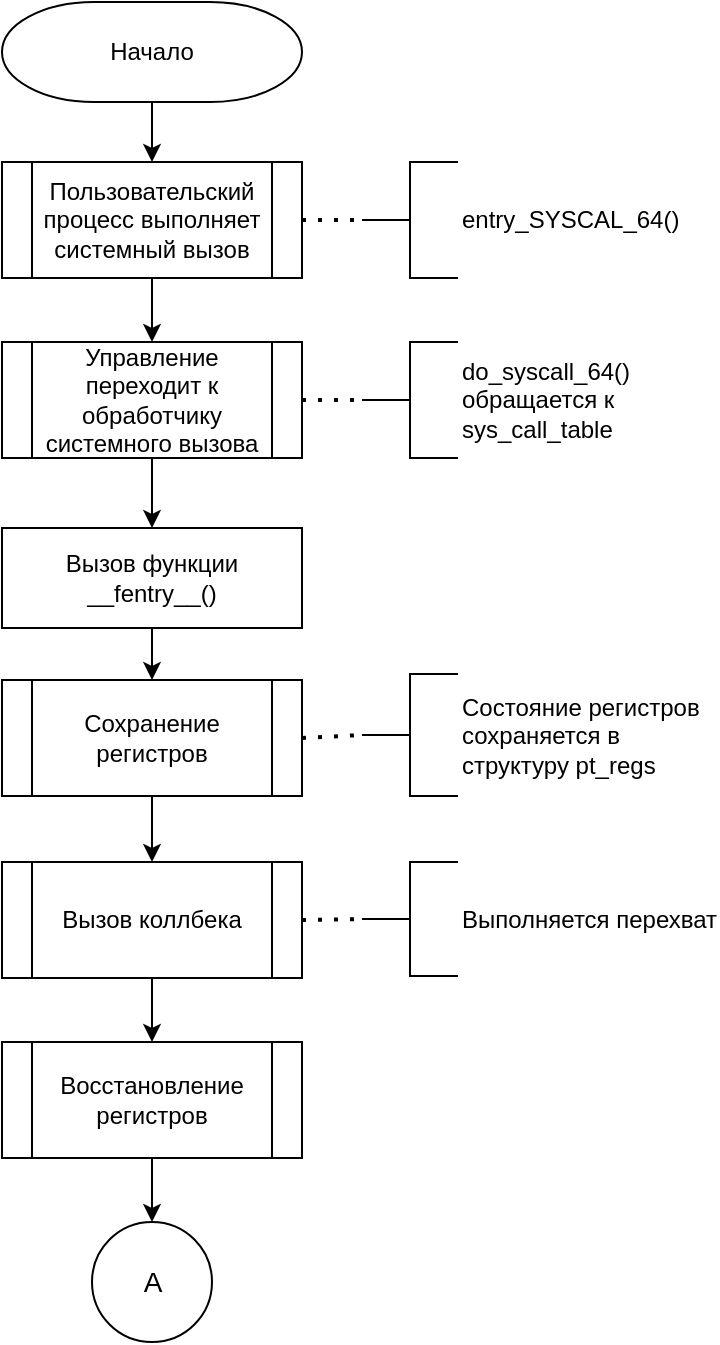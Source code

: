 <mxfile version="13.9.9" type="device" pages="2"><diagram id="XN_bnA_cdbdg3OwsIDdU" name="Page-1"><mxGraphModel dx="1564" dy="994" grid="1" gridSize="10" guides="1" tooltips="1" connect="1" arrows="1" fold="1" page="1" pageScale="1" pageWidth="850" pageHeight="1100" math="0" shadow="0"><root><mxCell id="0"/><mxCell id="1" parent="0"/><mxCell id="Hvl8VktLfkNslC70__kW-2" value="Начало" style="strokeWidth=1;html=1;shape=mxgraph.flowchart.terminator;whiteSpace=wrap;" parent="1" vertex="1"><mxGeometry x="311" y="130" width="150" height="50" as="geometry"/></mxCell><mxCell id="Hvl8VktLfkNslC70__kW-5" value="Вызов функции __fentry__()" style="rounded=0;whiteSpace=wrap;html=1;" parent="1" vertex="1"><mxGeometry x="311" y="393" width="150" height="50" as="geometry"/></mxCell><mxCell id="Hvl8VktLfkNslC70__kW-15" value="" style="endArrow=classic;html=1;rounded=0;exitX=0.5;exitY=1;exitDx=0;exitDy=0;exitPerimeter=0;entryX=0.5;entryY=0;entryDx=0;entryDy=0;" parent="1" source="Hvl8VktLfkNslC70__kW-2" edge="1"><mxGeometry width="50" height="50" relative="1" as="geometry"><mxPoint x="591" y="370" as="sourcePoint"/><mxPoint x="386" y="210" as="targetPoint"/></mxGeometry></mxCell><mxCell id="Hvl8VktLfkNslC70__kW-16" value="" style="endArrow=classic;html=1;rounded=0;exitX=0.5;exitY=1;exitDx=0;exitDy=0;" parent="1" source="Hvl8VktLfkNslC70__kW-58" edge="1"><mxGeometry width="50" height="50" relative="1" as="geometry"><mxPoint x="376" y="293" as="sourcePoint"/><mxPoint x="386" y="300" as="targetPoint"/></mxGeometry></mxCell><mxCell id="Hvl8VktLfkNslC70__kW-37" value="" style="endArrow=none;dashed=1;html=1;dashPattern=1 3;strokeWidth=2;rounded=0;exitX=1;exitY=0.5;exitDx=0;exitDy=0;entryX=0;entryY=0.5;entryDx=0;entryDy=0;entryPerimeter=0;" parent="1" source="Hvl8VktLfkNslC70__kW-58" target="Hvl8VktLfkNslC70__kW-40" edge="1"><mxGeometry width="50" height="50" relative="1" as="geometry"><mxPoint x="451" y="268" as="sourcePoint"/><mxPoint x="481" y="268" as="targetPoint"/></mxGeometry></mxCell><mxCell id="Hvl8VktLfkNslC70__kW-40" value="entry_SYSCAL_64()" style="strokeWidth=1;html=1;shape=mxgraph.flowchart.annotation_2;align=left;labelPosition=right;pointerEvents=1;" parent="1" vertex="1"><mxGeometry x="491" y="210" width="48" height="58" as="geometry"/></mxCell><mxCell id="Hvl8VktLfkNslC70__kW-43" value="" style="endArrow=none;dashed=1;html=1;dashPattern=1 3;strokeWidth=2;rounded=0;exitX=1;exitY=0.5;exitDx=0;exitDy=0;entryX=0;entryY=0.5;entryDx=0;entryDy=0;entryPerimeter=0;" parent="1" source="Hvl8VktLfkNslC70__kW-57" target="Hvl8VktLfkNslC70__kW-44" edge="1"><mxGeometry width="50" height="50" relative="1" as="geometry"><mxPoint x="451" y="350" as="sourcePoint"/><mxPoint x="481" y="350" as="targetPoint"/></mxGeometry></mxCell><mxCell id="Hvl8VktLfkNslC70__kW-44" value="do_syscall_64() &lt;br&gt;обращается к &lt;br&gt;sys_call_table" style="strokeWidth=1;html=1;shape=mxgraph.flowchart.annotation_2;align=left;labelPosition=right;pointerEvents=1;" parent="1" vertex="1"><mxGeometry x="491" y="300" width="48" height="58" as="geometry"/></mxCell><mxCell id="Hvl8VktLfkNslC70__kW-47" value="" style="endArrow=none;dashed=1;html=1;dashPattern=1 3;strokeWidth=2;rounded=0;exitX=1;exitY=0.5;exitDx=0;exitDy=0;entryX=0;entryY=0.5;entryDx=0;entryDy=0;entryPerimeter=0;" parent="1" source="Hvl8VktLfkNslC70__kW-60" target="Hvl8VktLfkNslC70__kW-48" edge="1"><mxGeometry width="50" height="50" relative="1" as="geometry"><mxPoint x="451" y="508" as="sourcePoint"/><mxPoint x="481" y="508" as="targetPoint"/></mxGeometry></mxCell><mxCell id="Hvl8VktLfkNslC70__kW-48" value="Состояние регистров&lt;br&gt;сохраняется в &lt;br&gt;структуру pt_regs" style="strokeWidth=1;html=1;shape=mxgraph.flowchart.annotation_2;align=left;labelPosition=right;pointerEvents=1;" parent="1" vertex="1"><mxGeometry x="491" y="466" width="48" height="61" as="geometry"/></mxCell><mxCell id="Hvl8VktLfkNslC70__kW-50" value="" style="endArrow=none;dashed=1;html=1;dashPattern=1 3;strokeWidth=2;rounded=0;exitX=1;exitY=0.5;exitDx=0;exitDy=0;entryX=0;entryY=0.5;entryDx=0;entryDy=0;entryPerimeter=0;" parent="1" source="Hvl8VktLfkNslC70__kW-59" target="Hvl8VktLfkNslC70__kW-51" edge="1"><mxGeometry width="50" height="50" relative="1" as="geometry"><mxPoint x="451" y="590" as="sourcePoint"/><mxPoint x="481" y="590" as="targetPoint"/></mxGeometry></mxCell><mxCell id="Hvl8VktLfkNslC70__kW-51" value="Выполняется перехват" style="strokeWidth=1;html=1;shape=mxgraph.flowchart.annotation_2;align=left;labelPosition=right;pointerEvents=1;" parent="1" vertex="1"><mxGeometry x="491" y="560" width="48" height="57" as="geometry"/></mxCell><mxCell id="Hvl8VktLfkNslC70__kW-57" value="&lt;div&gt;Управление переходит к обработчику системного вызова&lt;/div&gt;" style="shape=process;whiteSpace=wrap;html=1;backgroundOutline=1;rounded=0;" parent="1" vertex="1"><mxGeometry x="311" y="300" width="150" height="58" as="geometry"/></mxCell><mxCell id="Hvl8VktLfkNslC70__kW-58" value="Пользовательский процесс выполняет системный вызов" style="shape=process;whiteSpace=wrap;html=1;backgroundOutline=1;rounded=0;" parent="1" vertex="1"><mxGeometry x="311" y="210" width="150" height="58" as="geometry"/></mxCell><mxCell id="Hvl8VktLfkNslC70__kW-59" value="Вызов коллбека" style="shape=process;whiteSpace=wrap;html=1;backgroundOutline=1;rounded=0;" parent="1" vertex="1"><mxGeometry x="311" y="560" width="150" height="58" as="geometry"/></mxCell><mxCell id="Hvl8VktLfkNslC70__kW-60" value="Сохранение регистров" style="shape=process;whiteSpace=wrap;html=1;backgroundOutline=1;rounded=0;" parent="1" vertex="1"><mxGeometry x="311" y="469" width="150" height="58" as="geometry"/></mxCell><mxCell id="WeO1H9n2tTrHz9gOo4pG-3" style="edgeStyle=orthogonalEdgeStyle;rounded=0;orthogonalLoop=1;jettySize=auto;html=1;exitX=0.5;exitY=1;exitDx=0;exitDy=0;entryX=0.5;entryY=0;entryDx=0;entryDy=0;entryPerimeter=0;fontSize=14;" edge="1" parent="1" source="Hvl8VktLfkNslC70__kW-61" target="WeO1H9n2tTrHz9gOo4pG-1"><mxGeometry relative="1" as="geometry"/></mxCell><mxCell id="Hvl8VktLfkNslC70__kW-61" value="Восстановление регистров" style="shape=process;whiteSpace=wrap;html=1;backgroundOutline=1;rounded=0;" parent="1" vertex="1"><mxGeometry x="311" y="650" width="150" height="58" as="geometry"/></mxCell><mxCell id="Hvl8VktLfkNslC70__kW-63" value="" style="endArrow=classic;html=1;rounded=0;exitX=0.5;exitY=1;exitDx=0;exitDy=0;entryX=0.5;entryY=0;entryDx=0;entryDy=0;" parent="1" source="Hvl8VktLfkNslC70__kW-57" target="Hvl8VktLfkNslC70__kW-5" edge="1"><mxGeometry width="50" height="50" relative="1" as="geometry"><mxPoint x="641" y="470" as="sourcePoint"/><mxPoint x="691" y="420" as="targetPoint"/></mxGeometry></mxCell><mxCell id="Hvl8VktLfkNslC70__kW-64" value="" style="endArrow=classic;html=1;rounded=0;exitX=0.5;exitY=1;exitDx=0;exitDy=0;entryX=0.5;entryY=0;entryDx=0;entryDy=0;" parent="1" source="Hvl8VktLfkNslC70__kW-5" target="Hvl8VktLfkNslC70__kW-60" edge="1"><mxGeometry width="50" height="50" relative="1" as="geometry"><mxPoint x="641" y="470" as="sourcePoint"/><mxPoint x="691" y="420" as="targetPoint"/></mxGeometry></mxCell><mxCell id="Hvl8VktLfkNslC70__kW-65" value="" style="endArrow=classic;html=1;rounded=0;exitX=0.5;exitY=1;exitDx=0;exitDy=0;entryX=0.5;entryY=0;entryDx=0;entryDy=0;" parent="1" source="Hvl8VktLfkNslC70__kW-60" target="Hvl8VktLfkNslC70__kW-59" edge="1"><mxGeometry width="50" height="50" relative="1" as="geometry"><mxPoint x="641" y="470" as="sourcePoint"/><mxPoint x="691" y="420" as="targetPoint"/></mxGeometry></mxCell><mxCell id="Hvl8VktLfkNslC70__kW-66" value="" style="endArrow=classic;html=1;rounded=0;exitX=0.5;exitY=1;exitDx=0;exitDy=0;entryX=0.5;entryY=0;entryDx=0;entryDy=0;" parent="1" source="Hvl8VktLfkNslC70__kW-59" target="Hvl8VktLfkNslC70__kW-61" edge="1"><mxGeometry width="50" height="50" relative="1" as="geometry"><mxPoint x="641" y="470" as="sourcePoint"/><mxPoint x="691" y="420" as="targetPoint"/></mxGeometry></mxCell><mxCell id="WeO1H9n2tTrHz9gOo4pG-1" value="A" style="verticalLabelPosition=middle;verticalAlign=middle;html=1;shape=mxgraph.flowchart.on-page_reference;labelPosition=center;align=center;fontSize=14;" vertex="1" parent="1"><mxGeometry x="356" y="740" width="60" height="60" as="geometry"/></mxCell></root></mxGraphModel></diagram><diagram id="XOD3RtjKl3SGqY0y1gsL" name="Страница 2"><mxGraphModel dx="1303" dy="828" grid="1" gridSize="10" guides="1" tooltips="1" connect="1" arrows="1" fold="1" page="1" pageScale="1" pageWidth="827" pageHeight="1169" math="0" shadow="0"><root><mxCell id="NeUTQ6wIUY4crwIFyehZ-0"/><mxCell id="NeUTQ6wIUY4crwIFyehZ-1" parent="NeUTQ6wIUY4crwIFyehZ-0"/><mxCell id="Ub2rbdLzYxTTDXtPQ_tj-0" value="&lt;div&gt;Вызов функции hook_sys_clone()&lt;br&gt;&lt;/div&gt;" style="rounded=0;whiteSpace=wrap;html=1;" vertex="1" parent="NeUTQ6wIUY4crwIFyehZ-1"><mxGeometry x="299" y="300" width="150" height="50" as="geometry"/></mxCell><mxCell id="Ub2rbdLzYxTTDXtPQ_tj-1" value="Вызов оригинальной функции sys_clone()" style="rounded=0;whiteSpace=wrap;html=1;" vertex="1" parent="NeUTQ6wIUY4crwIFyehZ-1"><mxGeometry x="299" y="390" width="150" height="50" as="geometry"/></mxCell><mxCell id="Ub2rbdLzYxTTDXtPQ_tj-2" value="Конец" style="strokeWidth=1;html=1;shape=mxgraph.flowchart.terminator;whiteSpace=wrap;" vertex="1" parent="NeUTQ6wIUY4crwIFyehZ-1"><mxGeometry x="299" y="830" width="150" height="50" as="geometry"/></mxCell><mxCell id="Ub2rbdLzYxTTDXtPQ_tj-3" value="" style="endArrow=classic;html=1;rounded=0;exitX=0.5;exitY=1;exitDx=0;exitDy=0;entryX=0.5;entryY=0;entryDx=0;entryDy=0;" edge="1" parent="NeUTQ6wIUY4crwIFyehZ-1" source="Ub2rbdLzYxTTDXtPQ_tj-0" target="Ub2rbdLzYxTTDXtPQ_tj-1"><mxGeometry width="50" height="50" relative="1" as="geometry"><mxPoint x="364" y="373" as="sourcePoint"/><mxPoint x="259" y="593" as="targetPoint"/></mxGeometry></mxCell><mxCell id="Ub2rbdLzYxTTDXtPQ_tj-4" value="" style="endArrow=none;dashed=1;html=1;dashPattern=1 3;strokeWidth=2;rounded=0;exitX=1;exitY=0.5;exitDx=0;exitDy=0;entryX=0;entryY=0.5;entryDx=0;entryDy=0;entryPerimeter=0;" edge="1" parent="NeUTQ6wIUY4crwIFyehZ-1" source="Ub2rbdLzYxTTDXtPQ_tj-10" target="Ub2rbdLzYxTTDXtPQ_tj-5"><mxGeometry width="50" height="50" relative="1" as="geometry"><mxPoint x="439" y="670" as="sourcePoint"/><mxPoint x="469" y="670" as="targetPoint"/></mxGeometry></mxCell><mxCell id="Ub2rbdLzYxTTDXtPQ_tj-5" value="do_syscall_64()" style="strokeWidth=1;html=1;shape=mxgraph.flowchart.annotation_2;align=left;labelPosition=right;pointerEvents=1;" vertex="1" parent="NeUTQ6wIUY4crwIFyehZ-1"><mxGeometry x="479" y="650" width="48" height="57" as="geometry"/></mxCell><mxCell id="Ub2rbdLzYxTTDXtPQ_tj-6" value="" style="endArrow=none;dashed=1;html=1;dashPattern=1 3;strokeWidth=2;rounded=0;exitX=1;exitY=0.5;exitDx=0;exitDy=0;entryX=0;entryY=0.5;entryDx=0;entryDy=0;entryPerimeter=0;" edge="1" parent="NeUTQ6wIUY4crwIFyehZ-1" source="Ub2rbdLzYxTTDXtPQ_tj-11" target="Ub2rbdLzYxTTDXtPQ_tj-7"><mxGeometry width="50" height="50" relative="1" as="geometry"><mxPoint x="439" y="750" as="sourcePoint"/><mxPoint x="469" y="750" as="targetPoint"/></mxGeometry></mxCell><mxCell id="Ub2rbdLzYxTTDXtPQ_tj-7" value="IRET" style="strokeWidth=1;html=1;shape=mxgraph.flowchart.annotation_2;align=left;labelPosition=right;pointerEvents=1;" vertex="1" parent="NeUTQ6wIUY4crwIFyehZ-1"><mxGeometry x="479" y="740" width="48" height="57" as="geometry"/></mxCell><mxCell id="Ub2rbdLzYxTTDXtPQ_tj-8" value="Управление получает коллбек" style="shape=process;whiteSpace=wrap;html=1;backgroundOutline=1;rounded=0;" vertex="1" parent="NeUTQ6wIUY4crwIFyehZ-1"><mxGeometry x="299" y="475" width="150" height="58" as="geometry"/></mxCell><mxCell id="Ub2rbdLzYxTTDXtPQ_tj-9" value="Управление получает функция обёртка" style="shape=process;whiteSpace=wrap;html=1;backgroundOutline=1;rounded=0;" vertex="1" parent="NeUTQ6wIUY4crwIFyehZ-1"><mxGeometry x="299" y="559" width="150" height="58" as="geometry"/></mxCell><mxCell id="Ub2rbdLzYxTTDXtPQ_tj-10" value="Управление получает ядро" style="shape=process;whiteSpace=wrap;html=1;backgroundOutline=1;rounded=0;" vertex="1" parent="NeUTQ6wIUY4crwIFyehZ-1"><mxGeometry x="299" y="650" width="150" height="58" as="geometry"/></mxCell><mxCell id="Ub2rbdLzYxTTDXtPQ_tj-11" value="Управление получает пользовательский процесс" style="shape=process;whiteSpace=wrap;html=1;backgroundOutline=1;rounded=0;" vertex="1" parent="NeUTQ6wIUY4crwIFyehZ-1"><mxGeometry x="299" y="740" width="150" height="58" as="geometry"/></mxCell><mxCell id="Ub2rbdLzYxTTDXtPQ_tj-12" value="" style="endArrow=classic;html=1;rounded=0;exitX=0.5;exitY=1;exitDx=0;exitDy=0;entryX=0.5;entryY=0;entryDx=0;entryDy=0;" edge="1" parent="NeUTQ6wIUY4crwIFyehZ-1" source="Ub2rbdLzYxTTDXtPQ_tj-1" target="Ub2rbdLzYxTTDXtPQ_tj-8"><mxGeometry width="50" height="50" relative="1" as="geometry"><mxPoint x="189" y="560" as="sourcePoint"/><mxPoint x="239" y="510" as="targetPoint"/></mxGeometry></mxCell><mxCell id="Ub2rbdLzYxTTDXtPQ_tj-13" value="" style="endArrow=classic;html=1;rounded=0;exitX=0.5;exitY=1;exitDx=0;exitDy=0;entryX=0.5;entryY=0;entryDx=0;entryDy=0;" edge="1" parent="NeUTQ6wIUY4crwIFyehZ-1" source="Ub2rbdLzYxTTDXtPQ_tj-8" target="Ub2rbdLzYxTTDXtPQ_tj-9"><mxGeometry width="50" height="50" relative="1" as="geometry"><mxPoint x="189" y="610" as="sourcePoint"/><mxPoint x="239" y="560" as="targetPoint"/></mxGeometry></mxCell><mxCell id="Ub2rbdLzYxTTDXtPQ_tj-14" value="" style="endArrow=classic;html=1;rounded=0;exitX=0.5;exitY=1;exitDx=0;exitDy=0;entryX=0.5;entryY=0;entryDx=0;entryDy=0;" edge="1" parent="NeUTQ6wIUY4crwIFyehZ-1" source="Ub2rbdLzYxTTDXtPQ_tj-9" target="Ub2rbdLzYxTTDXtPQ_tj-10"><mxGeometry width="50" height="50" relative="1" as="geometry"><mxPoint x="189" y="610" as="sourcePoint"/><mxPoint x="239" y="560" as="targetPoint"/></mxGeometry></mxCell><mxCell id="Ub2rbdLzYxTTDXtPQ_tj-15" value="" style="endArrow=classic;html=1;rounded=0;exitX=0.5;exitY=1;exitDx=0;exitDy=0;entryX=0.5;entryY=0;entryDx=0;entryDy=0;" edge="1" parent="NeUTQ6wIUY4crwIFyehZ-1" source="Ub2rbdLzYxTTDXtPQ_tj-10" target="Ub2rbdLzYxTTDXtPQ_tj-11"><mxGeometry width="50" height="50" relative="1" as="geometry"><mxPoint x="189" y="610" as="sourcePoint"/><mxPoint x="239" y="560" as="targetPoint"/></mxGeometry></mxCell><mxCell id="Ub2rbdLzYxTTDXtPQ_tj-16" value="" style="endArrow=classic;html=1;rounded=0;exitX=0.5;exitY=1;exitDx=0;exitDy=0;entryX=0.5;entryY=0;entryDx=0;entryDy=0;entryPerimeter=0;" edge="1" parent="NeUTQ6wIUY4crwIFyehZ-1" source="Ub2rbdLzYxTTDXtPQ_tj-11" target="Ub2rbdLzYxTTDXtPQ_tj-2"><mxGeometry width="50" height="50" relative="1" as="geometry"><mxPoint x="189" y="610" as="sourcePoint"/><mxPoint x="239" y="560" as="targetPoint"/></mxGeometry></mxCell><mxCell id="Ub2rbdLzYxTTDXtPQ_tj-17" style="edgeStyle=orthogonalEdgeStyle;rounded=0;orthogonalLoop=1;jettySize=auto;html=1;exitX=0.5;exitY=1;exitDx=0;exitDy=0;exitPerimeter=0;entryX=0.5;entryY=0;entryDx=0;entryDy=0;fontSize=14;" edge="1" parent="NeUTQ6wIUY4crwIFyehZ-1" source="Ub2rbdLzYxTTDXtPQ_tj-18" target="Ub2rbdLzYxTTDXtPQ_tj-0"><mxGeometry relative="1" as="geometry"/></mxCell><mxCell id="Ub2rbdLzYxTTDXtPQ_tj-18" value="A" style="verticalLabelPosition=middle;verticalAlign=middle;html=1;shape=mxgraph.flowchart.on-page_reference;labelPosition=center;align=center;fontSize=14;" vertex="1" parent="NeUTQ6wIUY4crwIFyehZ-1"><mxGeometry x="344" y="200" width="60" height="60" as="geometry"/></mxCell></root></mxGraphModel></diagram></mxfile>